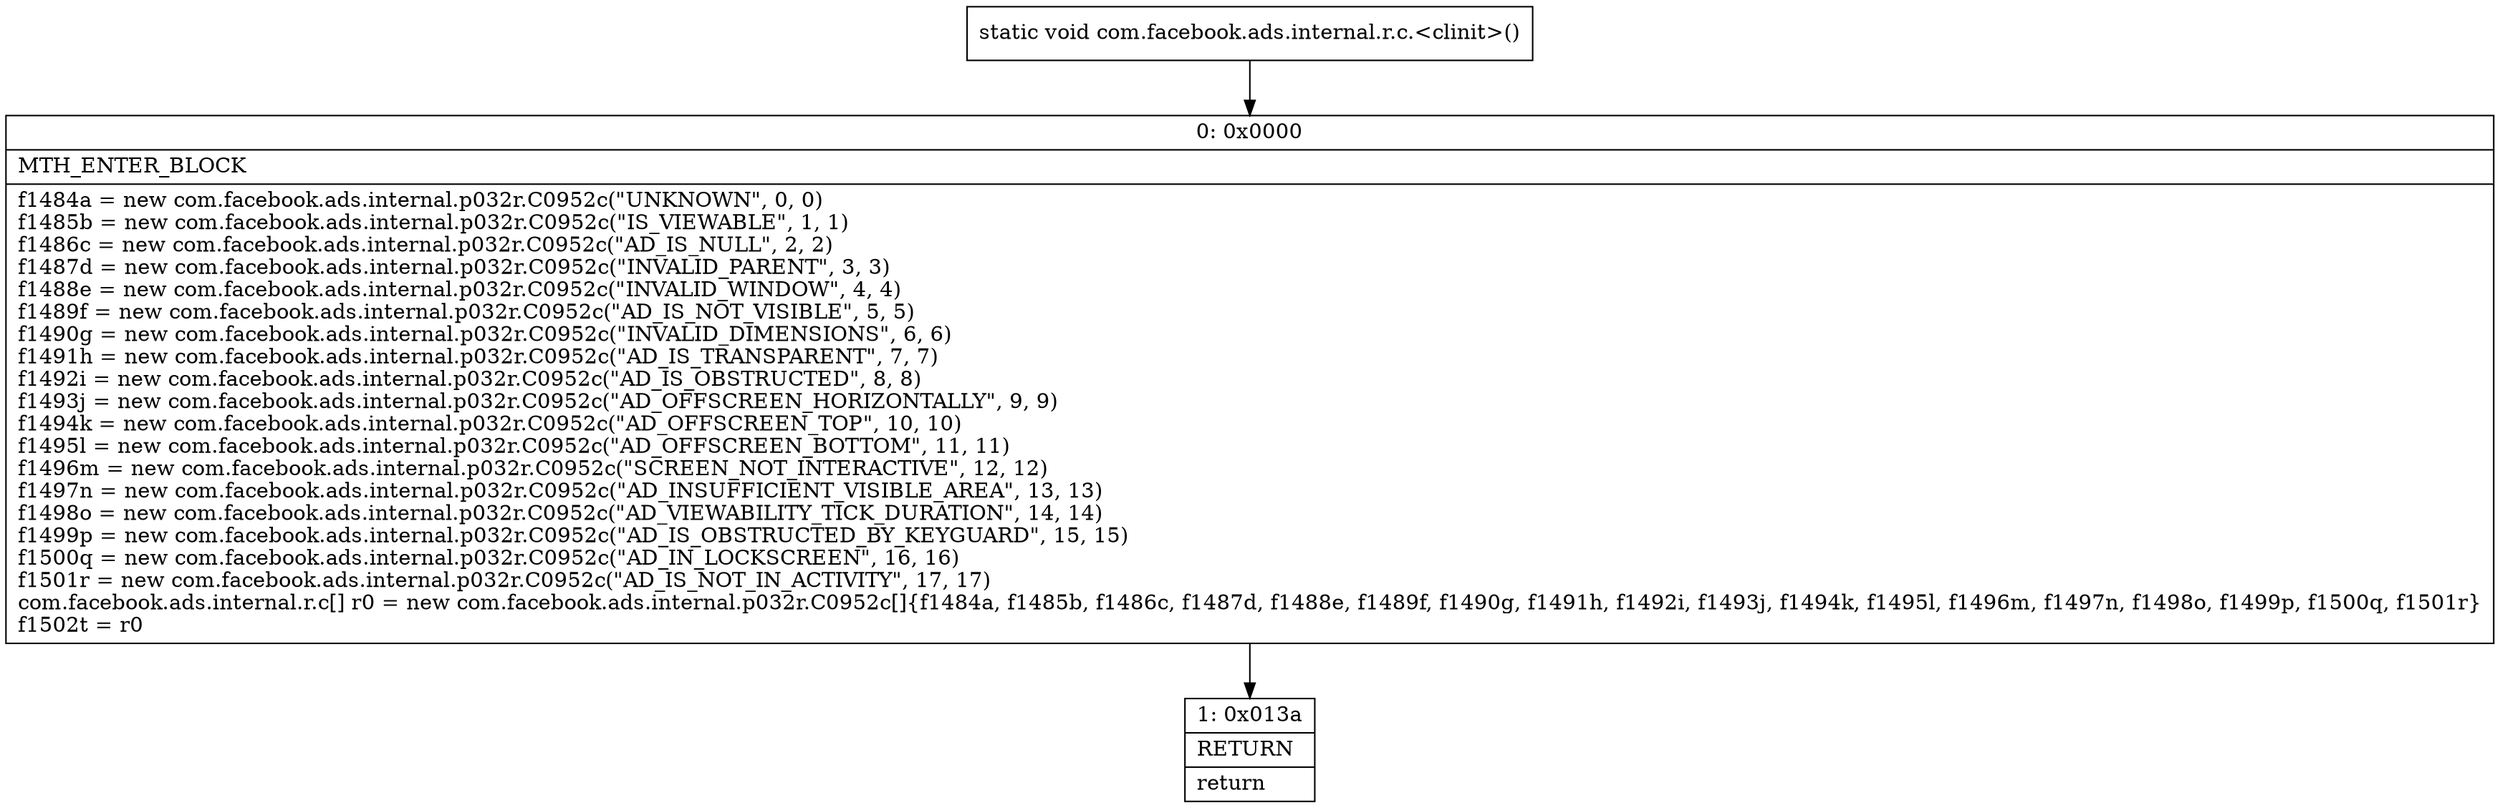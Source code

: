 digraph "CFG forcom.facebook.ads.internal.r.c.\<clinit\>()V" {
Node_0 [shape=record,label="{0\:\ 0x0000|MTH_ENTER_BLOCK\l|f1484a = new com.facebook.ads.internal.p032r.C0952c(\"UNKNOWN\", 0, 0)\lf1485b = new com.facebook.ads.internal.p032r.C0952c(\"IS_VIEWABLE\", 1, 1)\lf1486c = new com.facebook.ads.internal.p032r.C0952c(\"AD_IS_NULL\", 2, 2)\lf1487d = new com.facebook.ads.internal.p032r.C0952c(\"INVALID_PARENT\", 3, 3)\lf1488e = new com.facebook.ads.internal.p032r.C0952c(\"INVALID_WINDOW\", 4, 4)\lf1489f = new com.facebook.ads.internal.p032r.C0952c(\"AD_IS_NOT_VISIBLE\", 5, 5)\lf1490g = new com.facebook.ads.internal.p032r.C0952c(\"INVALID_DIMENSIONS\", 6, 6)\lf1491h = new com.facebook.ads.internal.p032r.C0952c(\"AD_IS_TRANSPARENT\", 7, 7)\lf1492i = new com.facebook.ads.internal.p032r.C0952c(\"AD_IS_OBSTRUCTED\", 8, 8)\lf1493j = new com.facebook.ads.internal.p032r.C0952c(\"AD_OFFSCREEN_HORIZONTALLY\", 9, 9)\lf1494k = new com.facebook.ads.internal.p032r.C0952c(\"AD_OFFSCREEN_TOP\", 10, 10)\lf1495l = new com.facebook.ads.internal.p032r.C0952c(\"AD_OFFSCREEN_BOTTOM\", 11, 11)\lf1496m = new com.facebook.ads.internal.p032r.C0952c(\"SCREEN_NOT_INTERACTIVE\", 12, 12)\lf1497n = new com.facebook.ads.internal.p032r.C0952c(\"AD_INSUFFICIENT_VISIBLE_AREA\", 13, 13)\lf1498o = new com.facebook.ads.internal.p032r.C0952c(\"AD_VIEWABILITY_TICK_DURATION\", 14, 14)\lf1499p = new com.facebook.ads.internal.p032r.C0952c(\"AD_IS_OBSTRUCTED_BY_KEYGUARD\", 15, 15)\lf1500q = new com.facebook.ads.internal.p032r.C0952c(\"AD_IN_LOCKSCREEN\", 16, 16)\lf1501r = new com.facebook.ads.internal.p032r.C0952c(\"AD_IS_NOT_IN_ACTIVITY\", 17, 17)\lcom.facebook.ads.internal.r.c[] r0 = new com.facebook.ads.internal.p032r.C0952c[]\{f1484a, f1485b, f1486c, f1487d, f1488e, f1489f, f1490g, f1491h, f1492i, f1493j, f1494k, f1495l, f1496m, f1497n, f1498o, f1499p, f1500q, f1501r\}\lf1502t = r0\l}"];
Node_1 [shape=record,label="{1\:\ 0x013a|RETURN\l|return\l}"];
MethodNode[shape=record,label="{static void com.facebook.ads.internal.r.c.\<clinit\>() }"];
MethodNode -> Node_0;
Node_0 -> Node_1;
}

